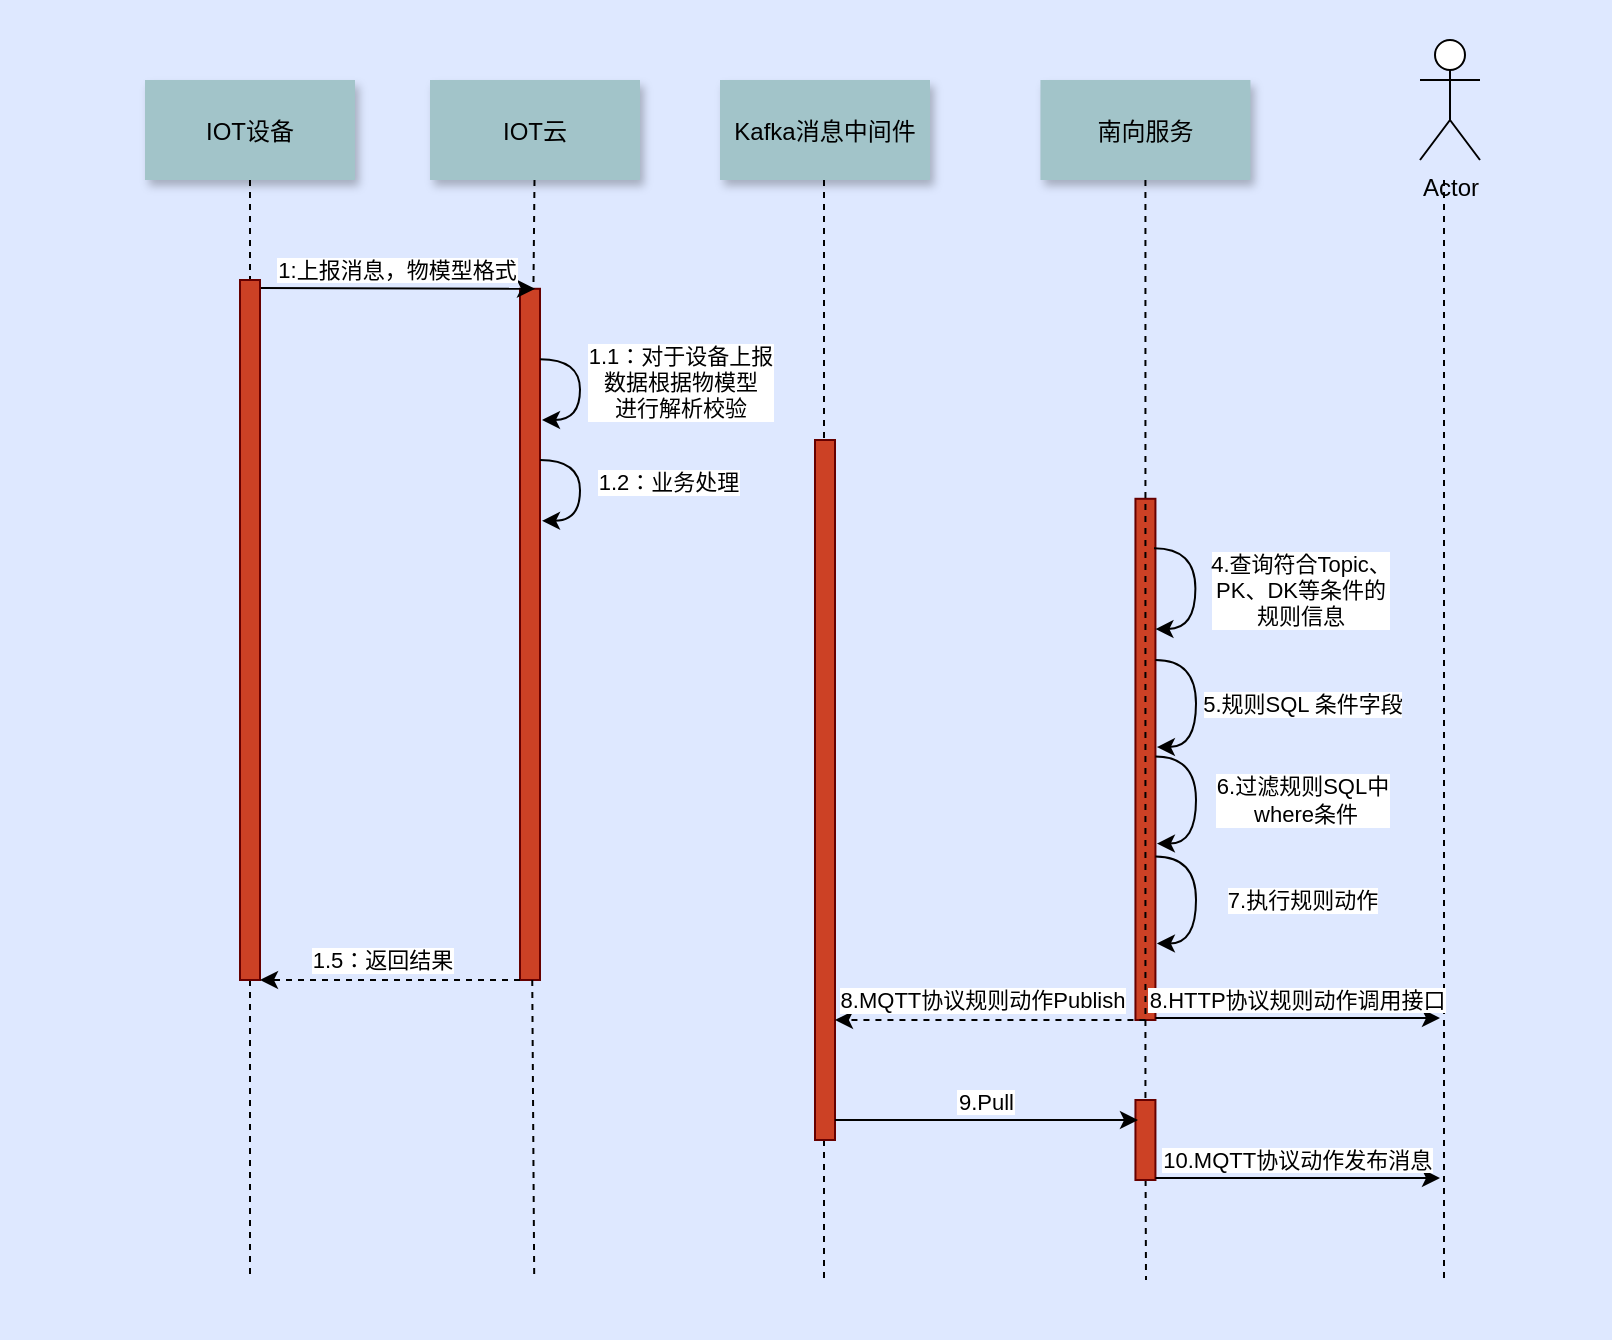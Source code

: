 <mxfile version="14.2.9" type="github">
  <diagram id="Jch3vNFWsQe5beL5fqTH" name="第 1 页">
    <mxGraphModel dx="673" dy="374" grid="1" gridSize="10" guides="1" tooltips="1" connect="1" arrows="1" fold="1" page="1" pageScale="1" pageWidth="827" pageHeight="1169" math="0" shadow="0">
      <root>
        <mxCell id="0" />
        <mxCell id="1" parent="0" />
        <mxCell id="Tu_6tgF4xnsMCDBO7Wh8-1" value="" style="fillColor=#DEE8FF;strokeColor=none" vertex="1" parent="1">
          <mxGeometry x="80" y="20" width="806" height="670" as="geometry" />
        </mxCell>
        <mxCell id="Tu_6tgF4xnsMCDBO7Wh8-2" value="IOT设备" style="shadow=1;fillColor=#A2C4C9;strokeColor=none" vertex="1" parent="1">
          <mxGeometry x="152.5" y="60" width="105" height="50" as="geometry" />
        </mxCell>
        <mxCell id="Tu_6tgF4xnsMCDBO7Wh8-3" value="" style="fillColor=#CC4125;strokeColor=#660000" vertex="1" parent="1">
          <mxGeometry x="340" y="164.39" width="10" height="345.61" as="geometry" />
        </mxCell>
        <mxCell id="Tu_6tgF4xnsMCDBO7Wh8-4" value="IOT云" style="shadow=1;fillColor=#A2C4C9;strokeColor=none" vertex="1" parent="1">
          <mxGeometry x="295" y="60" width="105" height="50" as="geometry" />
        </mxCell>
        <mxCell id="Tu_6tgF4xnsMCDBO7Wh8-5" value="" style="edgeStyle=none;endArrow=none;dashed=1" edge="1" parent="1" source="Tu_6tgF4xnsMCDBO7Wh8-4" target="Tu_6tgF4xnsMCDBO7Wh8-3">
          <mxGeometry x="272.335" y="165" width="100" height="100" as="geometry">
            <mxPoint x="347.259" y="110" as="sourcePoint" />
            <mxPoint x="347.576" y="165" as="targetPoint" />
          </mxGeometry>
        </mxCell>
        <mxCell id="Tu_6tgF4xnsMCDBO7Wh8-6" value="Kafka消息中间件" style="shadow=1;fillColor=#A2C4C9;strokeColor=none" vertex="1" parent="1">
          <mxGeometry x="440.004" y="60.0" width="105" height="50" as="geometry" />
        </mxCell>
        <mxCell id="Tu_6tgF4xnsMCDBO7Wh8-8" value="南向服务" style="shadow=1;fillColor=#A2C4C9;strokeColor=none" vertex="1" parent="1">
          <mxGeometry x="600.22" y="60" width="105" height="50" as="geometry" />
        </mxCell>
        <mxCell id="Tu_6tgF4xnsMCDBO7Wh8-9" value="" style="edgeStyle=none;endArrow=none;dashed=1" edge="1" parent="1" source="Tu_6tgF4xnsMCDBO7Wh8-32">
          <mxGeometry x="592.208" y="175.0" width="100" height="100" as="geometry">
            <mxPoint x="652.373" y="110" as="sourcePoint" />
            <mxPoint x="653" y="660" as="targetPoint" />
          </mxGeometry>
        </mxCell>
        <mxCell id="Tu_6tgF4xnsMCDBO7Wh8-13" value="" style="edgeStyle=elbowEdgeStyle;elbow=horizontal;endArrow=none;dashed=1" edge="1" parent="1" source="Tu_6tgF4xnsMCDBO7Wh8-2">
          <mxGeometry x="230.0" y="310" width="100" height="100" as="geometry">
            <mxPoint x="230.0" y="410" as="sourcePoint" />
            <mxPoint x="205" y="220" as="targetPoint" />
          </mxGeometry>
        </mxCell>
        <mxCell id="Tu_6tgF4xnsMCDBO7Wh8-14" value="" style="edgeStyle=none;dashed=1;endArrow=none" edge="1" parent="1">
          <mxGeometry x="50" y="300" width="100" height="100" as="geometry">
            <mxPoint x="205" y="210" as="sourcePoint" />
            <mxPoint x="205" y="660" as="targetPoint" />
          </mxGeometry>
        </mxCell>
        <mxCell id="Tu_6tgF4xnsMCDBO7Wh8-15" value="" style="edgeStyle=none;endArrow=none;dashed=1" edge="1" parent="1" source="Tu_6tgF4xnsMCDBO7Wh8-3">
          <mxGeometry x="376.571" y="339.697" width="100" height="100" as="geometry">
            <mxPoint x="451.736" y="284.697" as="sourcePoint" />
            <mxPoint x="347.111" y="660" as="targetPoint" />
          </mxGeometry>
        </mxCell>
        <mxCell id="Tu_6tgF4xnsMCDBO7Wh8-16" value="1:上报消息，物模型格式" style="edgeStyle=none;verticalLabelPosition=top;verticalAlign=bottom;entryX=0.75;entryY=0;entryDx=0;entryDy=0;" edge="1" parent="1" target="Tu_6tgF4xnsMCDBO7Wh8-3">
          <mxGeometry x="242.955" y="77.096" width="100" height="100" as="geometry">
            <mxPoint x="210" y="164" as="sourcePoint" />
            <mxPoint x="320" y="164.386" as="targetPoint" />
          </mxGeometry>
        </mxCell>
        <mxCell id="Tu_6tgF4xnsMCDBO7Wh8-17" value="" style="edgeStyle=none;endArrow=none;dashed=1" edge="1" parent="1">
          <mxGeometry x="431.488" y="175.0" width="100" height="100" as="geometry">
            <mxPoint x="492" y="110" as="sourcePoint" />
            <mxPoint x="492" y="660" as="targetPoint" />
          </mxGeometry>
        </mxCell>
        <mxCell id="Tu_6tgF4xnsMCDBO7Wh8-18" value="" style="fillColor=#CC4125;strokeColor=#660000" vertex="1" parent="1">
          <mxGeometry x="487.5" y="240" width="10" height="350" as="geometry" />
        </mxCell>
        <mxCell id="Tu_6tgF4xnsMCDBO7Wh8-19" value="" style="fillColor=#CC4125;strokeColor=#660000" vertex="1" parent="1">
          <mxGeometry x="647.72" y="269.39" width="10" height="260.61" as="geometry" />
        </mxCell>
        <mxCell id="Tu_6tgF4xnsMCDBO7Wh8-20" style="edgeStyle=orthogonalEdgeStyle;curved=1;rounded=0;orthogonalLoop=1;jettySize=auto;html=1;exitX=0.928;exitY=0.095;exitDx=0;exitDy=0;entryX=1;entryY=0.25;entryDx=0;entryDy=0;exitPerimeter=0;" edge="1" parent="1" source="Tu_6tgF4xnsMCDBO7Wh8-19" target="Tu_6tgF4xnsMCDBO7Wh8-19">
          <mxGeometry relative="1" as="geometry" />
        </mxCell>
        <mxCell id="Tu_6tgF4xnsMCDBO7Wh8-21" value="4.查询符合Topic、&lt;br&gt;PK、DK等条件的&lt;br&gt;规则信息" style="edgeLabel;html=1;align=center;verticalAlign=middle;resizable=0;points=[];" vertex="1" connectable="0" parent="Tu_6tgF4xnsMCDBO7Wh8-20">
          <mxGeometry x="-0.314" y="-1" relative="1" as="geometry">
            <mxPoint x="53.3" y="13.48" as="offset" />
          </mxGeometry>
        </mxCell>
        <mxCell id="Tu_6tgF4xnsMCDBO7Wh8-40" value="4.查询符合Topic、&lt;br&gt;PK、DK等条件的&lt;br&gt;规则信息" style="edgeLabel;html=1;align=center;verticalAlign=middle;resizable=0;points=[];" vertex="1" connectable="0" parent="Tu_6tgF4xnsMCDBO7Wh8-20">
          <mxGeometry x="-0.314" y="-1" relative="1" as="geometry">
            <mxPoint x="53.3" y="13.48" as="offset" />
          </mxGeometry>
        </mxCell>
        <mxCell id="Tu_6tgF4xnsMCDBO7Wh8-22" value="" style="edgeStyle=none;endArrow=none;dashed=1" edge="1" parent="1">
          <mxGeometry x="741.488" y="175.0" width="100" height="100" as="geometry">
            <mxPoint x="802" y="110" as="sourcePoint" />
            <mxPoint x="802" y="660" as="targetPoint" />
          </mxGeometry>
        </mxCell>
        <mxCell id="Tu_6tgF4xnsMCDBO7Wh8-23" style="edgeStyle=orthogonalEdgeStyle;curved=1;rounded=0;orthogonalLoop=1;jettySize=auto;html=1;exitX=0.928;exitY=0.095;exitDx=0;exitDy=0;entryX=1;entryY=0.25;entryDx=0;entryDy=0;exitPerimeter=0;" edge="1" parent="1">
          <mxGeometry relative="1" as="geometry">
            <mxPoint x="657.72" y="350.048" as="sourcePoint" />
            <mxPoint x="658.44" y="393.543" as="targetPoint" />
            <Array as="points">
              <mxPoint x="678" y="350" />
              <mxPoint x="678" y="394" />
            </Array>
          </mxGeometry>
        </mxCell>
        <mxCell id="Tu_6tgF4xnsMCDBO7Wh8-24" value="5.规则SQL 条件字段" style="edgeLabel;html=1;align=center;verticalAlign=middle;resizable=0;points=[];" vertex="1" connectable="0" parent="Tu_6tgF4xnsMCDBO7Wh8-23">
          <mxGeometry x="-0.314" y="-1" relative="1" as="geometry">
            <mxPoint x="53.3" y="13.48" as="offset" />
          </mxGeometry>
        </mxCell>
        <mxCell id="Tu_6tgF4xnsMCDBO7Wh8-25" style="edgeStyle=orthogonalEdgeStyle;curved=1;rounded=0;orthogonalLoop=1;jettySize=auto;html=1;exitX=0.928;exitY=0.095;exitDx=0;exitDy=0;entryX=1;entryY=0.25;entryDx=0;entryDy=0;exitPerimeter=0;" edge="1" parent="1">
          <mxGeometry relative="1" as="geometry">
            <mxPoint x="657.72" y="398.278" as="sourcePoint" />
            <mxPoint x="658.44" y="441.773" as="targetPoint" />
            <Array as="points">
              <mxPoint x="678" y="398.23" />
              <mxPoint x="678" y="442.23" />
            </Array>
          </mxGeometry>
        </mxCell>
        <mxCell id="Tu_6tgF4xnsMCDBO7Wh8-26" value="6.过滤规则SQL中&lt;br&gt;&amp;nbsp;where条件" style="edgeLabel;html=1;align=center;verticalAlign=middle;resizable=0;points=[];" vertex="1" connectable="0" parent="Tu_6tgF4xnsMCDBO7Wh8-25">
          <mxGeometry x="-0.314" y="-1" relative="1" as="geometry">
            <mxPoint x="53.3" y="13.48" as="offset" />
          </mxGeometry>
        </mxCell>
        <mxCell id="Tu_6tgF4xnsMCDBO7Wh8-27" style="edgeStyle=orthogonalEdgeStyle;curved=1;rounded=0;orthogonalLoop=1;jettySize=auto;html=1;exitX=0.928;exitY=0.095;exitDx=0;exitDy=0;entryX=1;entryY=0.25;entryDx=0;entryDy=0;exitPerimeter=0;" edge="1" parent="1">
          <mxGeometry relative="1" as="geometry">
            <mxPoint x="657.72" y="448.238" as="sourcePoint" />
            <mxPoint x="658.44" y="491.733" as="targetPoint" />
            <Array as="points">
              <mxPoint x="678" y="448.19" />
              <mxPoint x="678" y="492.19" />
            </Array>
          </mxGeometry>
        </mxCell>
        <mxCell id="Tu_6tgF4xnsMCDBO7Wh8-28" value="7.执行规则动作" style="edgeLabel;html=1;align=center;verticalAlign=middle;resizable=0;points=[];" vertex="1" connectable="0" parent="Tu_6tgF4xnsMCDBO7Wh8-27">
          <mxGeometry x="-0.314" y="-1" relative="1" as="geometry">
            <mxPoint x="53.3" y="13.48" as="offset" />
          </mxGeometry>
        </mxCell>
        <mxCell id="Tu_6tgF4xnsMCDBO7Wh8-29" value="" style="edgeStyle=elbowEdgeStyle;elbow=vertical;dashed=1;verticalLabelPosition=bottom;verticalAlign=top;exitX=0.5;exitY=1;exitDx=0;exitDy=0;" edge="1" parent="1" source="Tu_6tgF4xnsMCDBO7Wh8-19">
          <mxGeometry x="795" y="644.842" width="100" height="100" as="geometry">
            <mxPoint x="630" y="530" as="sourcePoint" />
            <mxPoint x="497.5" y="530" as="targetPoint" />
            <Array as="points" />
          </mxGeometry>
        </mxCell>
        <mxCell id="Tu_6tgF4xnsMCDBO7Wh8-30" value="8.MQTT协议规则动作Publish" style="edgeLabel;html=1;align=center;verticalAlign=middle;resizable=0;points=[];" vertex="1" connectable="0" parent="Tu_6tgF4xnsMCDBO7Wh8-29">
          <mxGeometry relative="1" as="geometry">
            <mxPoint x="-4.72" y="-10" as="offset" />
          </mxGeometry>
        </mxCell>
        <mxCell id="Tu_6tgF4xnsMCDBO7Wh8-31" value="8.HTTP协议规则动作调用接口" style="edgeStyle=elbowEdgeStyle;elbow=vertical;verticalLabelPosition=top;verticalAlign=bottom" edge="1" parent="1">
          <mxGeometry x="660.22" y="529.003" width="100" height="100" as="geometry">
            <mxPoint x="657.72" y="529.003" as="sourcePoint" />
            <mxPoint x="800" y="529" as="targetPoint" />
            <Array as="points" />
          </mxGeometry>
        </mxCell>
        <mxCell id="Tu_6tgF4xnsMCDBO7Wh8-32" value="" style="fillColor=#CC4125;strokeColor=#660000" vertex="1" parent="1">
          <mxGeometry x="647.72" y="570" width="10" height="40" as="geometry" />
        </mxCell>
        <mxCell id="Tu_6tgF4xnsMCDBO7Wh8-33" value="" style="edgeStyle=none;endArrow=none;dashed=1" edge="1" parent="1" source="Tu_6tgF4xnsMCDBO7Wh8-8" target="Tu_6tgF4xnsMCDBO7Wh8-32">
          <mxGeometry x="592.208" y="175.0" width="100" height="100" as="geometry">
            <mxPoint x="652.729" y="110" as="sourcePoint" />
            <mxPoint x="653" y="867" as="targetPoint" />
          </mxGeometry>
        </mxCell>
        <mxCell id="Tu_6tgF4xnsMCDBO7Wh8-34" value="9.Pull" style="edgeStyle=elbowEdgeStyle;elbow=vertical;verticalLabelPosition=top;verticalAlign=bottom;" edge="1" parent="1">
          <mxGeometry x="500.0" y="580.003" width="100" height="100" as="geometry">
            <mxPoint x="497.5" y="580.003" as="sourcePoint" />
            <mxPoint x="649" y="580" as="targetPoint" />
            <Array as="points">
              <mxPoint x="472.06" y="580" />
            </Array>
          </mxGeometry>
        </mxCell>
        <mxCell id="Tu_6tgF4xnsMCDBO7Wh8-35" value="10.MQTT协议动作发布消息" style="edgeStyle=elbowEdgeStyle;elbow=vertical;verticalLabelPosition=top;verticalAlign=bottom" edge="1" parent="1">
          <mxGeometry x="660.22" y="609.003" width="100" height="100" as="geometry">
            <mxPoint x="657.72" y="609.003" as="sourcePoint" />
            <mxPoint x="800" y="609" as="targetPoint" />
            <Array as="points" />
          </mxGeometry>
        </mxCell>
        <mxCell id="Tu_6tgF4xnsMCDBO7Wh8-38" value="Actor" style="shape=umlActor;verticalLabelPosition=bottom;verticalAlign=top;html=1;outlineConnect=0;" vertex="1" parent="1">
          <mxGeometry x="790" y="40" width="30" height="60" as="geometry" />
        </mxCell>
        <mxCell id="Tu_6tgF4xnsMCDBO7Wh8-39" value="" style="fillColor=#CC4125;strokeColor=#660000" vertex="1" parent="1">
          <mxGeometry x="200" y="160" width="10" height="350" as="geometry" />
        </mxCell>
        <mxCell id="Tu_6tgF4xnsMCDBO7Wh8-44" style="edgeStyle=orthogonalEdgeStyle;curved=1;rounded=0;orthogonalLoop=1;jettySize=auto;html=1;exitX=0.928;exitY=0.095;exitDx=0;exitDy=0;exitPerimeter=0;" edge="1" parent="1">
          <mxGeometry relative="1" as="geometry">
            <mxPoint x="350.0" y="199.608" as="sourcePoint" />
            <mxPoint x="351" y="230" as="targetPoint" />
            <Array as="points">
              <mxPoint x="370" y="200" />
              <mxPoint x="370" y="230" />
              <mxPoint x="351" y="230" />
            </Array>
          </mxGeometry>
        </mxCell>
        <mxCell id="Tu_6tgF4xnsMCDBO7Wh8-45" value="1.1：对于设备上报&lt;br&gt;数据根据物模型&lt;br&gt;进行解析校验" style="edgeLabel;html=1;align=center;verticalAlign=middle;resizable=0;points=[];" vertex="1" connectable="0" parent="Tu_6tgF4xnsMCDBO7Wh8-44">
          <mxGeometry x="-0.314" y="-1" relative="1" as="geometry">
            <mxPoint x="51" y="6.73" as="offset" />
          </mxGeometry>
        </mxCell>
        <mxCell id="Tu_6tgF4xnsMCDBO7Wh8-50" value="1.1：对于设备上报&lt;br&gt;数据根据物模型&lt;br&gt;进行解析校验" style="edgeLabel;html=1;align=center;verticalAlign=middle;resizable=0;points=[];" vertex="1" connectable="0" parent="Tu_6tgF4xnsMCDBO7Wh8-44">
          <mxGeometry x="-0.314" y="-1" relative="1" as="geometry">
            <mxPoint x="51" y="6.73" as="offset" />
          </mxGeometry>
        </mxCell>
        <mxCell id="Tu_6tgF4xnsMCDBO7Wh8-48" value="" style="edgeStyle=elbowEdgeStyle;elbow=vertical;dashed=1;verticalLabelPosition=bottom;verticalAlign=top;" edge="1" parent="1">
          <mxGeometry x="507.5" y="625.032" width="100" height="100" as="geometry">
            <mxPoint x="340" y="510" as="sourcePoint" />
            <mxPoint x="210" y="510.19" as="targetPoint" />
            <Array as="points" />
          </mxGeometry>
        </mxCell>
        <mxCell id="Tu_6tgF4xnsMCDBO7Wh8-49" value="1.5：返回结果" style="edgeLabel;html=1;align=center;verticalAlign=middle;resizable=0;points=[];" vertex="1" connectable="0" parent="Tu_6tgF4xnsMCDBO7Wh8-48">
          <mxGeometry relative="1" as="geometry">
            <mxPoint x="-4.72" y="-10.29" as="offset" />
          </mxGeometry>
        </mxCell>
        <mxCell id="Tu_6tgF4xnsMCDBO7Wh8-51" style="edgeStyle=orthogonalEdgeStyle;curved=1;rounded=0;orthogonalLoop=1;jettySize=auto;html=1;exitX=0.928;exitY=0.095;exitDx=0;exitDy=0;exitPerimeter=0;" edge="1" parent="1">
          <mxGeometry relative="1" as="geometry">
            <mxPoint x="350.0" y="249.998" as="sourcePoint" />
            <mxPoint x="351" y="280.39" as="targetPoint" />
            <Array as="points">
              <mxPoint x="370" y="250.39" />
              <mxPoint x="370" y="280.39" />
              <mxPoint x="351" y="280.39" />
            </Array>
          </mxGeometry>
        </mxCell>
        <mxCell id="Tu_6tgF4xnsMCDBO7Wh8-53" value="1.2：业务处理" style="edgeLabel;html=1;align=center;verticalAlign=middle;resizable=0;points=[];" vertex="1" connectable="0" parent="Tu_6tgF4xnsMCDBO7Wh8-51">
          <mxGeometry x="-0.314" y="-1" relative="1" as="geometry">
            <mxPoint x="45" y="6.73" as="offset" />
          </mxGeometry>
        </mxCell>
      </root>
    </mxGraphModel>
  </diagram>
</mxfile>
